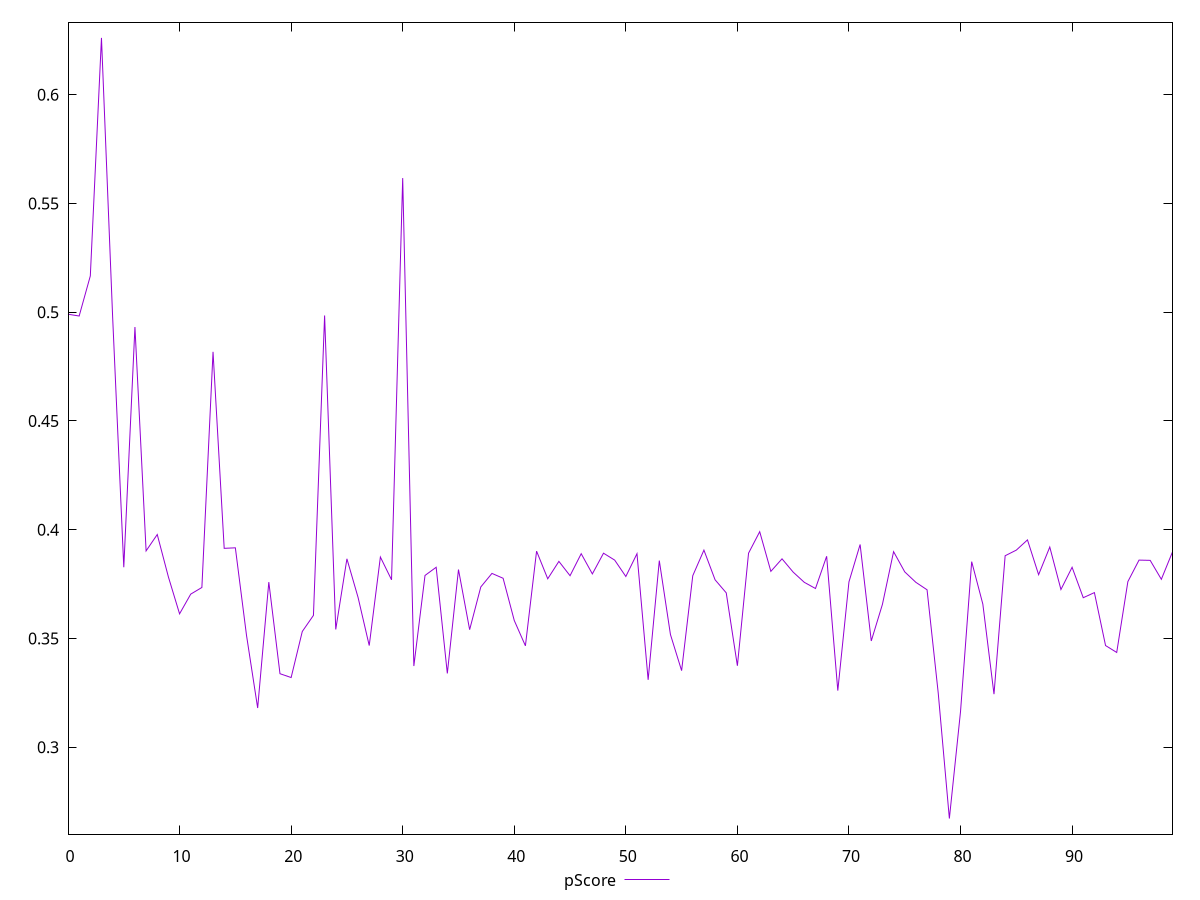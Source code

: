 reset

$pScore <<EOF
0 0.4990588235294118
1 0.49823529411764705
2 0.5166666666666666
3 0.6261111111111111
4 0.49788235294117644
5 0.3827058823529412
6 0.49317647058823527
7 0.39023529411764707
8 0.3977647058823529
9 0.37823529411764706
10 0.3612941176470588
11 0.37035294117647055
12 0.37341176470588233
13 0.48176470588235293
14 0.39141176470588235
15 0.3916470588235294
16 0.3514117647058823
17 0.318
18 0.37588235294117645
19 0.33376470588235296
20 0.33199999999999996
21 0.3531764705882353
22 0.36058823529411765
23 0.4984705882352941
24 0.35411764705882354
25 0.3865882352941177
26 0.36882352941176466
27 0.3467058823529412
28 0.38741176470588234
29 0.3769411764705882
30 0.5616666666666666
31 0.33729411764705886
32 0.3789411764705882
33 0.3827058823529412
34 0.33388235294117646
35 0.3816470588235294
36 0.354
37 0.37364705882352944
38 0.37988235294117645
39 0.3776470588235294
40 0.3582352941176471
41 0.34658823529411764
42 0.3901176470588235
43 0.37741176470588234
44 0.38541176470588234
45 0.37882352941176467
46 0.38894117647058823
47 0.3796470588235294
48 0.3891764705882353
49 0.386
50 0.3784705882352941
51 0.38894117647058823
52 0.33094117647058824
53 0.38576470588235295
54 0.3517647058823529
55 0.3351764705882353
56 0.37882352941176467
57 0.3905882352941176
58 0.3769411764705882
59 0.3709411764705882
60 0.33741176470588236
61 0.3891764705882353
62 0.39905882352941174
63 0.38082352941176467
64 0.3865882352941177
65 0.3804705882352941
66 0.37576470588235295
67 0.3729411764705882
68 0.38776470588235296
69 0.32599999999999996
70 0.376
71 0.3931764705882353
72 0.3488235294117647
73 0.36564705882352944
74 0.38988235294117646
75 0.38058823529411767
76 0.37576470588235295
77 0.37235294117647055
78 0.32494117647058823
79 0.2671764705882353
80 0.3163529411764706
81 0.3852941176470588
82 0.36576470588235294
83 0.3243529411764706
84 0.388
85 0.3905882352941176
86 0.3952941176470588
87 0.37929411764705884
88 0.392
89 0.3724705882352941
90 0.3827058823529412
91 0.36870588235294116
92 0.3710588235294118
93 0.3467058823529412
94 0.34352941176470586
95 0.37611764705882356
96 0.386
97 0.38588235294117645
98 0.3771764705882353
99 0.38976470588235296
EOF

set key outside below
set xrange [0:99]
set yrange [0.25999777777777777:0.6332898039215685]
set trange [0.25999777777777777:0.6332898039215685]
set terminal svg size 640, 500 enhanced background rgb 'white'
set output "reports/report_00028_2021-02-24T12-49-42.674Z/render-blocking-resources/samples/astro/pScore/values.svg"

plot $pScore title "pScore" with line

reset
